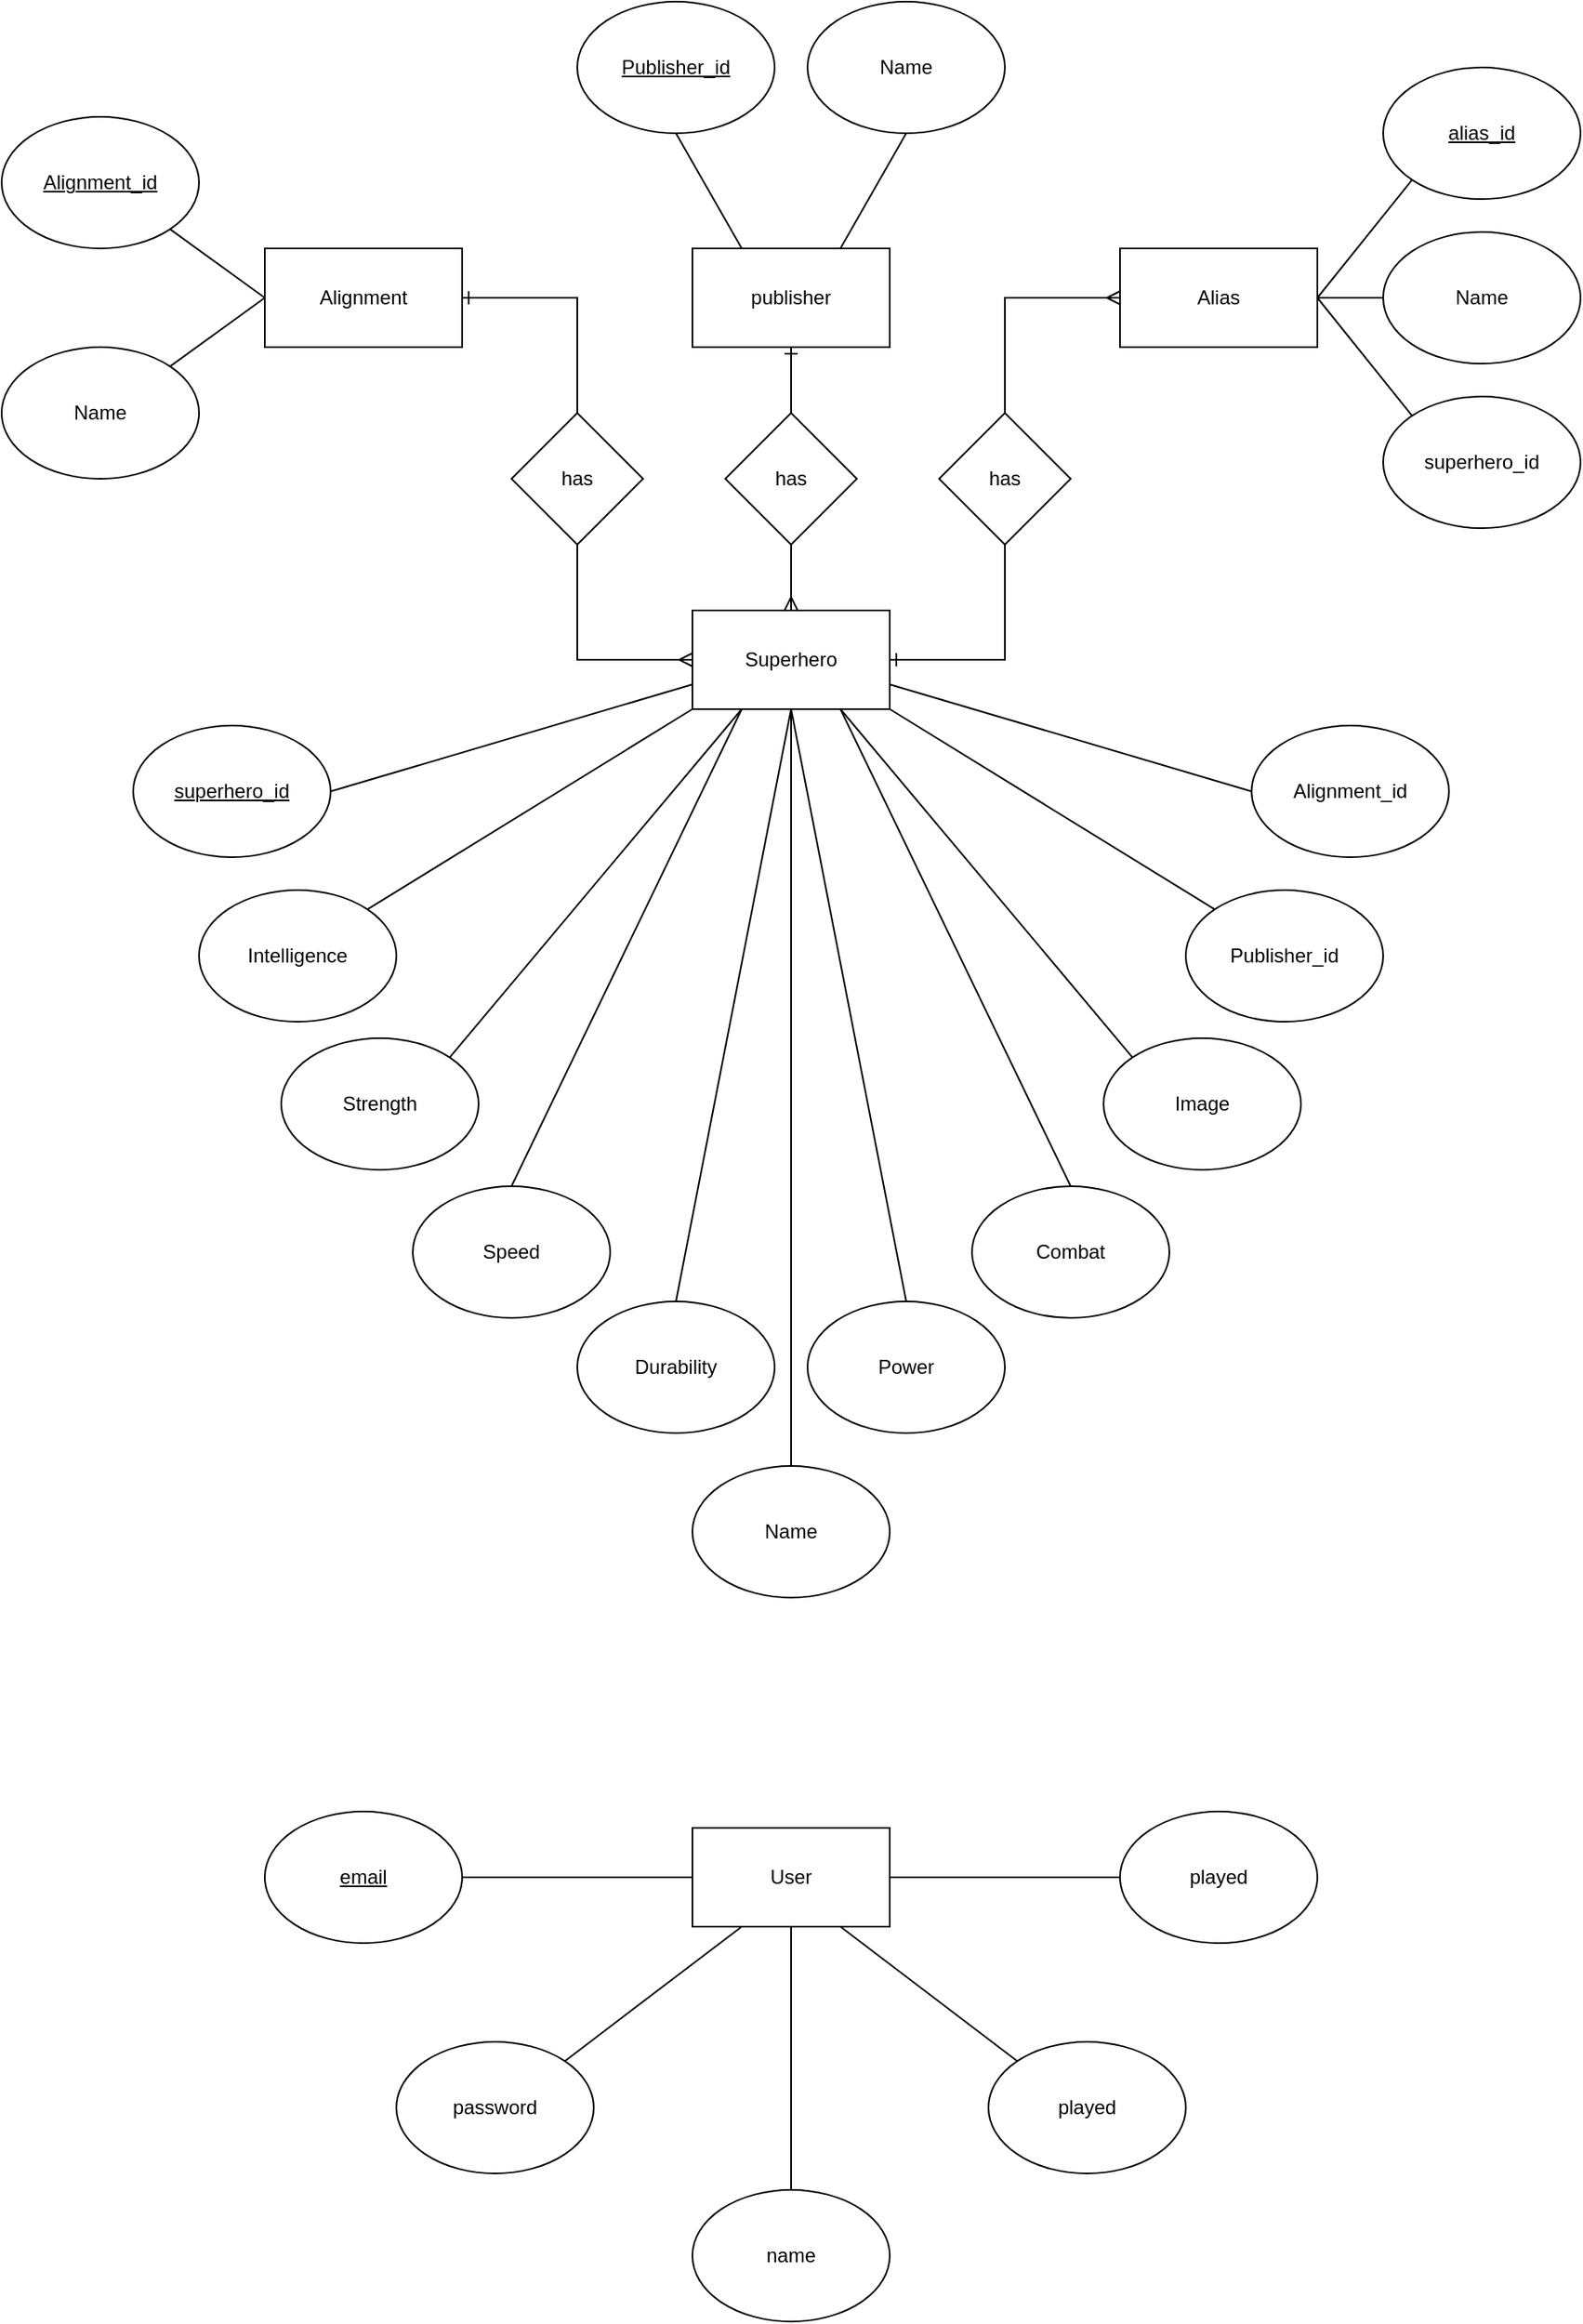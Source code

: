 <mxfile pages="2">
    <diagram id="BNfnJqiRGmGISv7vs08x" name="ERD">
        <mxGraphModel dx="1294" dy="262" grid="1" gridSize="10" guides="1" tooltips="1" connect="1" arrows="1" fold="1" page="0" pageScale="1" pageWidth="827" pageHeight="1169" math="0" shadow="0">
            <root>
                <mxCell id="0"/>
                <mxCell id="1" parent="0"/>
                <mxCell id="jUELmZq5ZQEsB_SD1xl3-3" value="Superhero" style="rounded=0;whiteSpace=wrap;html=1;" parent="1" vertex="1">
                    <mxGeometry x="220" y="810" width="120" height="60" as="geometry"/>
                </mxCell>
                <mxCell id="jUELmZq5ZQEsB_SD1xl3-4" value="Alias" style="rounded=0;whiteSpace=wrap;html=1;" parent="1" vertex="1">
                    <mxGeometry x="480" y="590" width="120" height="60" as="geometry"/>
                </mxCell>
                <mxCell id="jUELmZq5ZQEsB_SD1xl3-6" style="edgeStyle=orthogonalEdgeStyle;rounded=0;orthogonalLoop=1;jettySize=auto;html=1;exitX=0.5;exitY=0;exitDx=0;exitDy=0;entryX=0;entryY=0.5;entryDx=0;entryDy=0;endArrow=ERmany;endFill=0;" parent="1" source="jUELmZq5ZQEsB_SD1xl3-5" target="jUELmZq5ZQEsB_SD1xl3-4" edge="1">
                    <mxGeometry relative="1" as="geometry"/>
                </mxCell>
                <mxCell id="jUELmZq5ZQEsB_SD1xl3-7" style="edgeStyle=orthogonalEdgeStyle;rounded=0;orthogonalLoop=1;jettySize=auto;html=1;exitX=0.5;exitY=1;exitDx=0;exitDy=0;entryX=1;entryY=0.5;entryDx=0;entryDy=0;endArrow=ERone;endFill=0;" parent="1" source="jUELmZq5ZQEsB_SD1xl3-5" target="jUELmZq5ZQEsB_SD1xl3-3" edge="1">
                    <mxGeometry relative="1" as="geometry"/>
                </mxCell>
                <mxCell id="jUELmZq5ZQEsB_SD1xl3-5" value="has" style="rhombus;whiteSpace=wrap;html=1;" parent="1" vertex="1">
                    <mxGeometry x="370" y="690" width="80" height="80" as="geometry"/>
                </mxCell>
                <mxCell id="jUELmZq5ZQEsB_SD1xl3-8" value="Alignment" style="rounded=0;whiteSpace=wrap;html=1;" parent="1" vertex="1">
                    <mxGeometry x="-40" y="590" width="120" height="60" as="geometry"/>
                </mxCell>
                <mxCell id="jUELmZq5ZQEsB_SD1xl3-10" style="edgeStyle=orthogonalEdgeStyle;rounded=0;orthogonalLoop=1;jettySize=auto;html=1;exitX=0.5;exitY=1;exitDx=0;exitDy=0;entryX=0;entryY=0.5;entryDx=0;entryDy=0;endArrow=ERmany;endFill=0;" parent="1" source="jUELmZq5ZQEsB_SD1xl3-9" target="jUELmZq5ZQEsB_SD1xl3-3" edge="1">
                    <mxGeometry relative="1" as="geometry"/>
                </mxCell>
                <mxCell id="jUELmZq5ZQEsB_SD1xl3-11" style="edgeStyle=orthogonalEdgeStyle;rounded=0;orthogonalLoop=1;jettySize=auto;html=1;exitX=0.5;exitY=0;exitDx=0;exitDy=0;entryX=1;entryY=0.5;entryDx=0;entryDy=0;endArrow=ERone;endFill=0;" parent="1" source="jUELmZq5ZQEsB_SD1xl3-9" target="jUELmZq5ZQEsB_SD1xl3-8" edge="1">
                    <mxGeometry relative="1" as="geometry"/>
                </mxCell>
                <mxCell id="jUELmZq5ZQEsB_SD1xl3-9" value="has" style="rhombus;whiteSpace=wrap;html=1;" parent="1" vertex="1">
                    <mxGeometry x="110" y="690" width="80" height="80" as="geometry"/>
                </mxCell>
                <mxCell id="jUELmZq5ZQEsB_SD1xl3-12" value="publisher" style="rounded=0;whiteSpace=wrap;html=1;" parent="1" vertex="1">
                    <mxGeometry x="220" y="590" width="120" height="60" as="geometry"/>
                </mxCell>
                <mxCell id="jUELmZq5ZQEsB_SD1xl3-14" style="edgeStyle=orthogonalEdgeStyle;rounded=0;orthogonalLoop=1;jettySize=auto;html=1;exitX=0.5;exitY=1;exitDx=0;exitDy=0;entryX=0.5;entryY=0;entryDx=0;entryDy=0;endArrow=ERmany;endFill=0;" parent="1" source="jUELmZq5ZQEsB_SD1xl3-13" target="jUELmZq5ZQEsB_SD1xl3-3" edge="1">
                    <mxGeometry relative="1" as="geometry"/>
                </mxCell>
                <mxCell id="jUELmZq5ZQEsB_SD1xl3-15" style="edgeStyle=orthogonalEdgeStyle;rounded=0;orthogonalLoop=1;jettySize=auto;html=1;exitX=0.5;exitY=0;exitDx=0;exitDy=0;entryX=0.5;entryY=1;entryDx=0;entryDy=0;endArrow=ERone;endFill=0;" parent="1" source="jUELmZq5ZQEsB_SD1xl3-13" target="jUELmZq5ZQEsB_SD1xl3-12" edge="1">
                    <mxGeometry relative="1" as="geometry"/>
                </mxCell>
                <mxCell id="jUELmZq5ZQEsB_SD1xl3-13" value="has" style="rhombus;whiteSpace=wrap;html=1;" parent="1" vertex="1">
                    <mxGeometry x="240" y="690" width="80" height="80" as="geometry"/>
                </mxCell>
                <mxCell id="jUELmZq5ZQEsB_SD1xl3-27" style="rounded=0;orthogonalLoop=1;jettySize=auto;html=1;exitX=1;exitY=0.5;exitDx=0;exitDy=0;entryX=0;entryY=0.75;entryDx=0;entryDy=0;endArrow=none;endFill=0;" parent="1" source="jUELmZq5ZQEsB_SD1xl3-16" target="jUELmZq5ZQEsB_SD1xl3-3" edge="1">
                    <mxGeometry relative="1" as="geometry"/>
                </mxCell>
                <mxCell id="jUELmZq5ZQEsB_SD1xl3-16" value="&lt;u&gt;superhero_id&lt;/u&gt;" style="ellipse;whiteSpace=wrap;html=1;" parent="1" vertex="1">
                    <mxGeometry x="-120" y="880" width="120" height="80" as="geometry"/>
                </mxCell>
                <mxCell id="jUELmZq5ZQEsB_SD1xl3-28" style="edgeStyle=none;rounded=0;orthogonalLoop=1;jettySize=auto;html=1;exitX=1;exitY=0;exitDx=0;exitDy=0;entryX=0;entryY=1;entryDx=0;entryDy=0;endArrow=none;endFill=0;" parent="1" source="jUELmZq5ZQEsB_SD1xl3-18" target="jUELmZq5ZQEsB_SD1xl3-3" edge="1">
                    <mxGeometry relative="1" as="geometry"/>
                </mxCell>
                <mxCell id="jUELmZq5ZQEsB_SD1xl3-18" value="Intelligence" style="ellipse;whiteSpace=wrap;html=1;" parent="1" vertex="1">
                    <mxGeometry x="-80" y="980" width="120" height="80" as="geometry"/>
                </mxCell>
                <mxCell id="jUELmZq5ZQEsB_SD1xl3-29" style="edgeStyle=none;rounded=0;orthogonalLoop=1;jettySize=auto;html=1;exitX=1;exitY=0;exitDx=0;exitDy=0;entryX=0.25;entryY=1;entryDx=0;entryDy=0;endArrow=none;endFill=0;" parent="1" source="jUELmZq5ZQEsB_SD1xl3-19" target="jUELmZq5ZQEsB_SD1xl3-3" edge="1">
                    <mxGeometry relative="1" as="geometry"/>
                </mxCell>
                <mxCell id="jUELmZq5ZQEsB_SD1xl3-19" value="Strength" style="ellipse;whiteSpace=wrap;html=1;" parent="1" vertex="1">
                    <mxGeometry x="-30" y="1070" width="120" height="80" as="geometry"/>
                </mxCell>
                <mxCell id="jUELmZq5ZQEsB_SD1xl3-30" style="edgeStyle=none;rounded=0;orthogonalLoop=1;jettySize=auto;html=1;exitX=0.5;exitY=0;exitDx=0;exitDy=0;endArrow=none;endFill=0;" parent="1" source="jUELmZq5ZQEsB_SD1xl3-20" edge="1">
                    <mxGeometry relative="1" as="geometry">
                        <mxPoint x="250" y="870" as="targetPoint"/>
                    </mxGeometry>
                </mxCell>
                <mxCell id="jUELmZq5ZQEsB_SD1xl3-20" value="Speed" style="ellipse;whiteSpace=wrap;html=1;" parent="1" vertex="1">
                    <mxGeometry x="50" y="1160" width="120" height="80" as="geometry"/>
                </mxCell>
                <mxCell id="jUELmZq5ZQEsB_SD1xl3-31" style="edgeStyle=none;rounded=0;orthogonalLoop=1;jettySize=auto;html=1;exitX=0.5;exitY=0;exitDx=0;exitDy=0;entryX=0.5;entryY=1;entryDx=0;entryDy=0;endArrow=none;endFill=0;" parent="1" source="jUELmZq5ZQEsB_SD1xl3-21" target="jUELmZq5ZQEsB_SD1xl3-3" edge="1">
                    <mxGeometry relative="1" as="geometry"/>
                </mxCell>
                <mxCell id="jUELmZq5ZQEsB_SD1xl3-21" value="Durability" style="ellipse;whiteSpace=wrap;html=1;" parent="1" vertex="1">
                    <mxGeometry x="150" y="1230" width="120" height="80" as="geometry"/>
                </mxCell>
                <mxCell id="jUELmZq5ZQEsB_SD1xl3-32" style="edgeStyle=none;rounded=0;orthogonalLoop=1;jettySize=auto;html=1;exitX=0.5;exitY=0;exitDx=0;exitDy=0;entryX=0.5;entryY=1;entryDx=0;entryDy=0;endArrow=none;endFill=0;" parent="1" source="jUELmZq5ZQEsB_SD1xl3-22" target="jUELmZq5ZQEsB_SD1xl3-3" edge="1">
                    <mxGeometry relative="1" as="geometry"/>
                </mxCell>
                <mxCell id="jUELmZq5ZQEsB_SD1xl3-22" value="Power" style="ellipse;whiteSpace=wrap;html=1;" parent="1" vertex="1">
                    <mxGeometry x="290" y="1230" width="120" height="80" as="geometry"/>
                </mxCell>
                <mxCell id="jUELmZq5ZQEsB_SD1xl3-33" style="edgeStyle=none;rounded=0;orthogonalLoop=1;jettySize=auto;html=1;exitX=0.5;exitY=0;exitDx=0;exitDy=0;entryX=0.75;entryY=1;entryDx=0;entryDy=0;endArrow=none;endFill=0;" parent="1" source="jUELmZq5ZQEsB_SD1xl3-23" target="jUELmZq5ZQEsB_SD1xl3-3" edge="1">
                    <mxGeometry relative="1" as="geometry"/>
                </mxCell>
                <mxCell id="jUELmZq5ZQEsB_SD1xl3-23" value="Combat" style="ellipse;whiteSpace=wrap;html=1;" parent="1" vertex="1">
                    <mxGeometry x="390" y="1160" width="120" height="80" as="geometry"/>
                </mxCell>
                <mxCell id="jUELmZq5ZQEsB_SD1xl3-34" style="edgeStyle=none;rounded=0;orthogonalLoop=1;jettySize=auto;html=1;exitX=0;exitY=0;exitDx=0;exitDy=0;endArrow=none;endFill=0;" parent="1" source="jUELmZq5ZQEsB_SD1xl3-24" edge="1">
                    <mxGeometry relative="1" as="geometry">
                        <mxPoint x="310" y="870" as="targetPoint"/>
                    </mxGeometry>
                </mxCell>
                <mxCell id="jUELmZq5ZQEsB_SD1xl3-24" value="Image" style="ellipse;whiteSpace=wrap;html=1;" parent="1" vertex="1">
                    <mxGeometry x="470" y="1070" width="120" height="80" as="geometry"/>
                </mxCell>
                <mxCell id="jUELmZq5ZQEsB_SD1xl3-35" style="edgeStyle=none;rounded=0;orthogonalLoop=1;jettySize=auto;html=1;exitX=0;exitY=0;exitDx=0;exitDy=0;entryX=1;entryY=1;entryDx=0;entryDy=0;endArrow=none;endFill=0;" parent="1" source="jUELmZq5ZQEsB_SD1xl3-25" target="jUELmZq5ZQEsB_SD1xl3-3" edge="1">
                    <mxGeometry relative="1" as="geometry"/>
                </mxCell>
                <mxCell id="jUELmZq5ZQEsB_SD1xl3-25" value="Publisher_id" style="ellipse;whiteSpace=wrap;html=1;" parent="1" vertex="1">
                    <mxGeometry x="520" y="980" width="120" height="80" as="geometry"/>
                </mxCell>
                <mxCell id="jUELmZq5ZQEsB_SD1xl3-36" style="edgeStyle=none;rounded=0;orthogonalLoop=1;jettySize=auto;html=1;exitX=0;exitY=0.5;exitDx=0;exitDy=0;entryX=1;entryY=0.75;entryDx=0;entryDy=0;endArrow=none;endFill=0;" parent="1" source="jUELmZq5ZQEsB_SD1xl3-26" target="jUELmZq5ZQEsB_SD1xl3-3" edge="1">
                    <mxGeometry relative="1" as="geometry"/>
                </mxCell>
                <mxCell id="jUELmZq5ZQEsB_SD1xl3-26" value="Alignment_id" style="ellipse;whiteSpace=wrap;html=1;" parent="1" vertex="1">
                    <mxGeometry x="560" y="880" width="120" height="80" as="geometry"/>
                </mxCell>
                <mxCell id="jUELmZq5ZQEsB_SD1xl3-41" style="edgeStyle=none;rounded=0;orthogonalLoop=1;jettySize=auto;html=1;exitX=1;exitY=1;exitDx=0;exitDy=0;entryX=0;entryY=0.5;entryDx=0;entryDy=0;endArrow=none;endFill=0;" parent="1" source="jUELmZq5ZQEsB_SD1xl3-37" target="jUELmZq5ZQEsB_SD1xl3-8" edge="1">
                    <mxGeometry relative="1" as="geometry"/>
                </mxCell>
                <mxCell id="jUELmZq5ZQEsB_SD1xl3-37" value="&lt;u&gt;Alignment_id&lt;/u&gt;" style="ellipse;whiteSpace=wrap;html=1;" parent="1" vertex="1">
                    <mxGeometry x="-200" y="510" width="120" height="80" as="geometry"/>
                </mxCell>
                <mxCell id="jUELmZq5ZQEsB_SD1xl3-39" style="edgeStyle=none;rounded=0;orthogonalLoop=1;jettySize=auto;html=1;exitX=0.5;exitY=0;exitDx=0;exitDy=0;entryX=0.5;entryY=1;entryDx=0;entryDy=0;endArrow=none;endFill=0;" parent="1" source="jUELmZq5ZQEsB_SD1xl3-38" target="jUELmZq5ZQEsB_SD1xl3-3" edge="1">
                    <mxGeometry relative="1" as="geometry"/>
                </mxCell>
                <mxCell id="jUELmZq5ZQEsB_SD1xl3-38" value="Name" style="ellipse;whiteSpace=wrap;html=1;" parent="1" vertex="1">
                    <mxGeometry x="220" y="1330" width="120" height="80" as="geometry"/>
                </mxCell>
                <mxCell id="jUELmZq5ZQEsB_SD1xl3-42" style="edgeStyle=none;rounded=0;orthogonalLoop=1;jettySize=auto;html=1;exitX=1;exitY=0;exitDx=0;exitDy=0;endArrow=none;endFill=0;" parent="1" source="jUELmZq5ZQEsB_SD1xl3-40" edge="1">
                    <mxGeometry relative="1" as="geometry">
                        <mxPoint x="-40" y="620" as="targetPoint"/>
                    </mxGeometry>
                </mxCell>
                <mxCell id="jUELmZq5ZQEsB_SD1xl3-40" value="Name" style="ellipse;whiteSpace=wrap;html=1;" parent="1" vertex="1">
                    <mxGeometry x="-200" y="650" width="120" height="80" as="geometry"/>
                </mxCell>
                <mxCell id="jUELmZq5ZQEsB_SD1xl3-46" style="edgeStyle=none;rounded=0;orthogonalLoop=1;jettySize=auto;html=1;exitX=0.5;exitY=1;exitDx=0;exitDy=0;entryX=0.25;entryY=0;entryDx=0;entryDy=0;endArrow=none;endFill=0;" parent="1" source="jUELmZq5ZQEsB_SD1xl3-43" target="jUELmZq5ZQEsB_SD1xl3-12" edge="1">
                    <mxGeometry relative="1" as="geometry"/>
                </mxCell>
                <mxCell id="jUELmZq5ZQEsB_SD1xl3-43" value="&lt;u&gt;Publisher_id&lt;/u&gt;" style="ellipse;whiteSpace=wrap;html=1;" parent="1" vertex="1">
                    <mxGeometry x="150" y="440" width="120" height="80" as="geometry"/>
                </mxCell>
                <mxCell id="jUELmZq5ZQEsB_SD1xl3-45" style="edgeStyle=none;rounded=0;orthogonalLoop=1;jettySize=auto;html=1;exitX=0.5;exitY=1;exitDx=0;exitDy=0;entryX=0.75;entryY=0;entryDx=0;entryDy=0;endArrow=none;endFill=0;" parent="1" source="jUELmZq5ZQEsB_SD1xl3-44" target="jUELmZq5ZQEsB_SD1xl3-12" edge="1">
                    <mxGeometry relative="1" as="geometry"/>
                </mxCell>
                <mxCell id="jUELmZq5ZQEsB_SD1xl3-44" value="Name" style="ellipse;whiteSpace=wrap;html=1;" parent="1" vertex="1">
                    <mxGeometry x="290" y="440" width="120" height="80" as="geometry"/>
                </mxCell>
                <mxCell id="jUELmZq5ZQEsB_SD1xl3-51" style="edgeStyle=none;rounded=0;orthogonalLoop=1;jettySize=auto;html=1;exitX=0;exitY=0.5;exitDx=0;exitDy=0;endArrow=none;endFill=0;" parent="1" source="jUELmZq5ZQEsB_SD1xl3-47" edge="1">
                    <mxGeometry relative="1" as="geometry">
                        <mxPoint x="600" y="620" as="targetPoint"/>
                    </mxGeometry>
                </mxCell>
                <mxCell id="jUELmZq5ZQEsB_SD1xl3-47" value="Name" style="ellipse;whiteSpace=wrap;html=1;" parent="1" vertex="1">
                    <mxGeometry x="640" y="580" width="120" height="80" as="geometry"/>
                </mxCell>
                <mxCell id="jUELmZq5ZQEsB_SD1xl3-52" style="edgeStyle=none;rounded=0;orthogonalLoop=1;jettySize=auto;html=1;exitX=0;exitY=0;exitDx=0;exitDy=0;endArrow=none;endFill=0;" parent="1" source="jUELmZq5ZQEsB_SD1xl3-48" edge="1">
                    <mxGeometry relative="1" as="geometry">
                        <mxPoint x="600" y="620" as="targetPoint"/>
                    </mxGeometry>
                </mxCell>
                <mxCell id="jUELmZq5ZQEsB_SD1xl3-48" value="superhero_id" style="ellipse;whiteSpace=wrap;html=1;" parent="1" vertex="1">
                    <mxGeometry x="640" y="680" width="120" height="80" as="geometry"/>
                </mxCell>
                <mxCell id="jUELmZq5ZQEsB_SD1xl3-50" style="edgeStyle=none;rounded=0;orthogonalLoop=1;jettySize=auto;html=1;exitX=0;exitY=1;exitDx=0;exitDy=0;entryX=1;entryY=0.5;entryDx=0;entryDy=0;endArrow=none;endFill=0;" parent="1" source="jUELmZq5ZQEsB_SD1xl3-49" target="jUELmZq5ZQEsB_SD1xl3-4" edge="1">
                    <mxGeometry relative="1" as="geometry"/>
                </mxCell>
                <mxCell id="jUELmZq5ZQEsB_SD1xl3-49" value="&lt;u&gt;alias_id&lt;/u&gt;" style="ellipse;whiteSpace=wrap;html=1;" parent="1" vertex="1">
                    <mxGeometry x="640" y="480" width="120" height="80" as="geometry"/>
                </mxCell>
                <mxCell id="jUELmZq5ZQEsB_SD1xl3-53" value="User" style="rounded=0;whiteSpace=wrap;html=1;" parent="1" vertex="1">
                    <mxGeometry x="220" y="1550" width="120" height="60" as="geometry"/>
                </mxCell>
                <mxCell id="jUELmZq5ZQEsB_SD1xl3-59" style="edgeStyle=none;rounded=0;orthogonalLoop=1;jettySize=auto;html=1;exitX=1;exitY=0.5;exitDx=0;exitDy=0;entryX=0;entryY=0.5;entryDx=0;entryDy=0;endArrow=none;endFill=0;" parent="1" source="jUELmZq5ZQEsB_SD1xl3-54" target="jUELmZq5ZQEsB_SD1xl3-53" edge="1">
                    <mxGeometry relative="1" as="geometry"/>
                </mxCell>
                <mxCell id="jUELmZq5ZQEsB_SD1xl3-54" value="&lt;u&gt;email&lt;/u&gt;" style="ellipse;whiteSpace=wrap;html=1;" parent="1" vertex="1">
                    <mxGeometry x="-40" y="1540" width="120" height="80" as="geometry"/>
                </mxCell>
                <mxCell id="jUELmZq5ZQEsB_SD1xl3-60" style="edgeStyle=none;rounded=0;orthogonalLoop=1;jettySize=auto;html=1;exitX=1;exitY=0;exitDx=0;exitDy=0;entryX=0.25;entryY=1;entryDx=0;entryDy=0;endArrow=none;endFill=0;" parent="1" source="jUELmZq5ZQEsB_SD1xl3-55" target="jUELmZq5ZQEsB_SD1xl3-53" edge="1">
                    <mxGeometry relative="1" as="geometry"/>
                </mxCell>
                <mxCell id="jUELmZq5ZQEsB_SD1xl3-55" value="password" style="ellipse;whiteSpace=wrap;html=1;" parent="1" vertex="1">
                    <mxGeometry x="40" y="1680" width="120" height="80" as="geometry"/>
                </mxCell>
                <mxCell id="jUELmZq5ZQEsB_SD1xl3-61" style="edgeStyle=none;rounded=0;orthogonalLoop=1;jettySize=auto;html=1;exitX=0.5;exitY=0;exitDx=0;exitDy=0;entryX=0.5;entryY=1;entryDx=0;entryDy=0;endArrow=none;endFill=0;" parent="1" source="jUELmZq5ZQEsB_SD1xl3-56" target="jUELmZq5ZQEsB_SD1xl3-53" edge="1">
                    <mxGeometry relative="1" as="geometry"/>
                </mxCell>
                <mxCell id="jUELmZq5ZQEsB_SD1xl3-56" value="name" style="ellipse;whiteSpace=wrap;html=1;" parent="1" vertex="1">
                    <mxGeometry x="220" y="1770" width="120" height="80" as="geometry"/>
                </mxCell>
                <mxCell id="jUELmZq5ZQEsB_SD1xl3-62" style="edgeStyle=none;rounded=0;orthogonalLoop=1;jettySize=auto;html=1;exitX=0;exitY=0;exitDx=0;exitDy=0;entryX=0.75;entryY=1;entryDx=0;entryDy=0;endArrow=none;endFill=0;" parent="1" source="jUELmZq5ZQEsB_SD1xl3-57" target="jUELmZq5ZQEsB_SD1xl3-53" edge="1">
                    <mxGeometry relative="1" as="geometry"/>
                </mxCell>
                <mxCell id="jUELmZq5ZQEsB_SD1xl3-57" value="played" style="ellipse;whiteSpace=wrap;html=1;" parent="1" vertex="1">
                    <mxGeometry x="400" y="1680" width="120" height="80" as="geometry"/>
                </mxCell>
                <mxCell id="jUELmZq5ZQEsB_SD1xl3-63" style="edgeStyle=none;rounded=0;orthogonalLoop=1;jettySize=auto;html=1;exitX=0;exitY=0.5;exitDx=0;exitDy=0;entryX=1;entryY=0.5;entryDx=0;entryDy=0;endArrow=none;endFill=0;" parent="1" source="jUELmZq5ZQEsB_SD1xl3-58" target="jUELmZq5ZQEsB_SD1xl3-53" edge="1">
                    <mxGeometry relative="1" as="geometry"/>
                </mxCell>
                <mxCell id="jUELmZq5ZQEsB_SD1xl3-58" value="played" style="ellipse;whiteSpace=wrap;html=1;" parent="1" vertex="1">
                    <mxGeometry x="480" y="1540" width="120" height="80" as="geometry"/>
                </mxCell>
            </root>
        </mxGraphModel>
    </diagram>
    <diagram id="yHjtAyqY1RCScKP_3xZN" name="RS">
        <mxGraphModel dx="1294" dy="1062" grid="1" gridSize="10" guides="1" tooltips="1" connect="1" arrows="1" fold="1" page="0" pageScale="1" pageWidth="827" pageHeight="1169" math="0" shadow="0">
            <root>
                <mxCell id="pJeg2BePFzrce_1qTwgO-0"/>
                <mxCell id="pJeg2BePFzrce_1qTwgO-1" parent="pJeg2BePFzrce_1qTwgO-0"/>
                <mxCell id="89xxAsQIkANff5ti2UOI-5" style="edgeStyle=orthogonalEdgeStyle;rounded=0;orthogonalLoop=1;jettySize=auto;html=1;exitX=0.828;exitY=1.081;exitDx=0;exitDy=0;entryX=0.094;entryY=0.033;entryDx=0;entryDy=0;entryPerimeter=0;endArrow=classic;endFill=1;exitPerimeter=0;" parent="pJeg2BePFzrce_1qTwgO-1" source="xt36zAMbikyAglLqH1Wb-0" target="89xxAsQIkANff5ti2UOI-1" edge="1">
                    <mxGeometry relative="1" as="geometry"/>
                </mxCell>
                <mxCell id="89xxAsQIkANff5ti2UOI-6" style="edgeStyle=orthogonalEdgeStyle;rounded=0;orthogonalLoop=1;jettySize=auto;html=1;exitX=0.939;exitY=1.129;exitDx=0;exitDy=0;entryX=0.096;entryY=-0.014;entryDx=0;entryDy=0;entryPerimeter=0;endArrow=classic;endFill=1;exitPerimeter=0;" parent="pJeg2BePFzrce_1qTwgO-1" source="xt36zAMbikyAglLqH1Wb-0" target="89xxAsQIkANff5ti2UOI-0" edge="1">
                    <mxGeometry relative="1" as="geometry">
                        <Array as="points">
                            <mxPoint x="300" y="130"/>
                            <mxPoint x="-232" y="130"/>
                        </Array>
                    </mxGeometry>
                </mxCell>
                <mxCell id="xt36zAMbikyAglLqH1Wb-0" value="superhero [&lt;u&gt;superhero_id&lt;/u&gt;, name, intelligence, strength, speed, durability, power, combat, image, publisher_id, alignment_id]" style="text;html=1;strokeColor=none;fillColor=none;align=left;verticalAlign=middle;whiteSpace=wrap;rounded=0;" parent="pJeg2BePFzrce_1qTwgO-1" vertex="1">
                    <mxGeometry x="-320" width="660" height="20" as="geometry"/>
                </mxCell>
                <mxCell id="89xxAsQIkANff5ti2UOI-0" value="alignment [&lt;u&gt;alignment_id&lt;/u&gt;, name]" style="text;html=1;strokeColor=none;fillColor=none;align=left;verticalAlign=middle;whiteSpace=wrap;rounded=0;" parent="pJeg2BePFzrce_1qTwgO-1" vertex="1">
                    <mxGeometry x="-320" y="160" width="920" height="20" as="geometry"/>
                </mxCell>
                <mxCell id="89xxAsQIkANff5ti2UOI-1" value="publisher [&lt;u&gt;publilsher_id,&amp;nbsp;&lt;/u&gt;name]" style="text;html=1;strokeColor=none;fillColor=none;align=left;verticalAlign=middle;whiteSpace=wrap;rounded=0;" parent="pJeg2BePFzrce_1qTwgO-1" vertex="1">
                    <mxGeometry x="-320" y="80" width="920" height="20" as="geometry"/>
                </mxCell>
                <mxCell id="89xxAsQIkANff5ti2UOI-3" style="edgeStyle=orthogonalEdgeStyle;rounded=0;orthogonalLoop=1;jettySize=auto;html=1;exitX=0.75;exitY=1;exitDx=0;exitDy=0;endArrow=classic;endFill=1;entryX=0.142;entryY=-0.086;entryDx=0;entryDy=0;entryPerimeter=0;" parent="pJeg2BePFzrce_1qTwgO-1" source="89xxAsQIkANff5ti2UOI-2" target="xt36zAMbikyAglLqH1Wb-0" edge="1">
                    <mxGeometry relative="1" as="geometry">
                        <mxPoint x="-190" y="-10" as="targetPoint"/>
                    </mxGeometry>
                </mxCell>
                <mxCell id="89xxAsQIkANff5ti2UOI-2" value="alias [&lt;u&gt;alias_id&lt;/u&gt;, name, superhero_id]" style="text;html=1;strokeColor=none;fillColor=none;align=left;verticalAlign=middle;whiteSpace=wrap;rounded=0;" parent="pJeg2BePFzrce_1qTwgO-1" vertex="1">
                    <mxGeometry x="-320" y="-80" width="200" height="20" as="geometry"/>
                </mxCell>
                <mxCell id="89xxAsQIkANff5ti2UOI-7" value="user [ &lt;u&gt;email&lt;/u&gt;, password, name, played, won]" style="text;html=1;strokeColor=none;fillColor=none;align=left;verticalAlign=middle;whiteSpace=wrap;rounded=0;" parent="pJeg2BePFzrce_1qTwgO-1" vertex="1">
                    <mxGeometry x="-320" y="240" width="680" height="30" as="geometry"/>
                </mxCell>
            </root>
        </mxGraphModel>
    </diagram>
</mxfile>